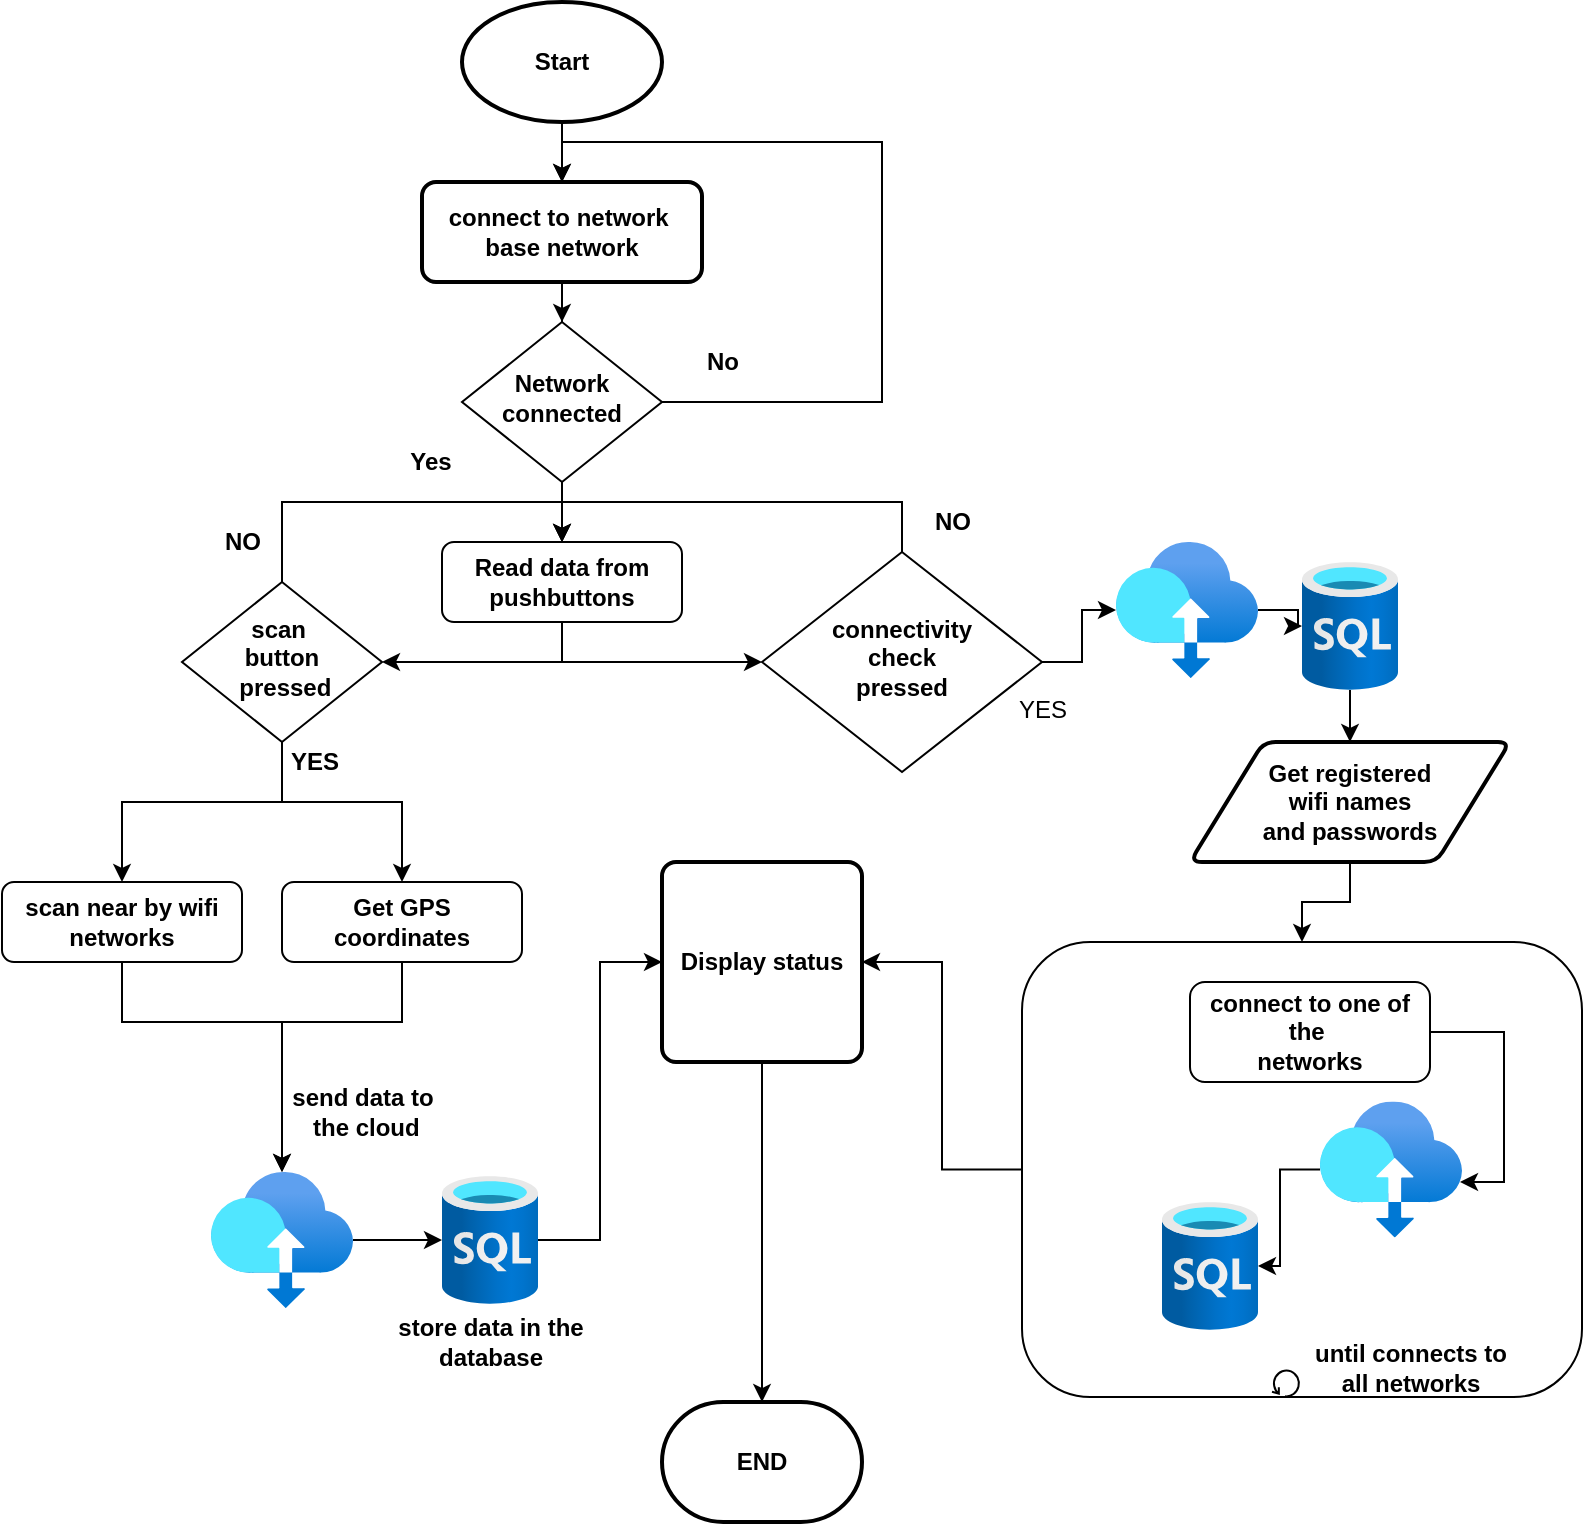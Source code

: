 <mxfile version="13.9.9" type="device"><diagram id="C5RBs43oDa-KdzZeNtuy" name="Page-1"><mxGraphModel dx="1217" dy="720" grid="1" gridSize="10" guides="1" tooltips="1" connect="1" arrows="1" fold="1" page="1" pageScale="1" pageWidth="827" pageHeight="1169" math="0" shadow="0"><root><mxCell id="WIyWlLk6GJQsqaUBKTNV-0"/><mxCell id="WIyWlLk6GJQsqaUBKTNV-1" parent="WIyWlLk6GJQsqaUBKTNV-0"/><mxCell id="KblCZh8RtVgxRyF2Rxlv-5" style="edgeStyle=orthogonalEdgeStyle;rounded=0;orthogonalLoop=1;jettySize=auto;html=1;entryX=0.5;entryY=0;entryDx=0;entryDy=0;fontStyle=1" edge="1" parent="WIyWlLk6GJQsqaUBKTNV-1" source="WIyWlLk6GJQsqaUBKTNV-6" target="KblCZh8RtVgxRyF2Rxlv-2"><mxGeometry relative="1" as="geometry"><Array as="points"><mxPoint x="450" y="110"/><mxPoint x="290" y="110"/></Array></mxGeometry></mxCell><mxCell id="KblCZh8RtVgxRyF2Rxlv-6" value="" style="edgeStyle=orthogonalEdgeStyle;rounded=0;orthogonalLoop=1;jettySize=auto;html=1;fontStyle=1" edge="1" parent="WIyWlLk6GJQsqaUBKTNV-1" source="WIyWlLk6GJQsqaUBKTNV-6" target="WIyWlLk6GJQsqaUBKTNV-7"><mxGeometry relative="1" as="geometry"/></mxCell><mxCell id="WIyWlLk6GJQsqaUBKTNV-6" value="Network connected" style="rhombus;whiteSpace=wrap;html=1;shadow=0;fontFamily=Helvetica;fontSize=12;align=center;strokeWidth=1;spacing=6;spacingTop=-4;fontStyle=1" parent="WIyWlLk6GJQsqaUBKTNV-1" vertex="1"><mxGeometry x="240" y="200" width="100" height="80" as="geometry"/></mxCell><mxCell id="KblCZh8RtVgxRyF2Rxlv-31" style="edgeStyle=orthogonalEdgeStyle;rounded=0;orthogonalLoop=1;jettySize=auto;html=1;entryX=1;entryY=0.5;entryDx=0;entryDy=0;fontStyle=1" edge="1" parent="WIyWlLk6GJQsqaUBKTNV-1" source="WIyWlLk6GJQsqaUBKTNV-7" target="WIyWlLk6GJQsqaUBKTNV-10"><mxGeometry relative="1" as="geometry"><Array as="points"><mxPoint x="290" y="370"/></Array></mxGeometry></mxCell><mxCell id="KblCZh8RtVgxRyF2Rxlv-32" style="edgeStyle=orthogonalEdgeStyle;rounded=0;orthogonalLoop=1;jettySize=auto;html=1;entryX=0;entryY=0.5;entryDx=0;entryDy=0;fontStyle=1" edge="1" parent="WIyWlLk6GJQsqaUBKTNV-1" source="WIyWlLk6GJQsqaUBKTNV-7" target="KblCZh8RtVgxRyF2Rxlv-26"><mxGeometry relative="1" as="geometry"><Array as="points"><mxPoint x="290" y="370"/><mxPoint x="380" y="370"/></Array></mxGeometry></mxCell><mxCell id="WIyWlLk6GJQsqaUBKTNV-7" value="Read data from&lt;br&gt;pushbuttons" style="rounded=1;whiteSpace=wrap;html=1;fontSize=12;glass=0;strokeWidth=1;shadow=0;fontStyle=1" parent="WIyWlLk6GJQsqaUBKTNV-1" vertex="1"><mxGeometry x="230" y="310" width="120" height="40" as="geometry"/></mxCell><mxCell id="KblCZh8RtVgxRyF2Rxlv-7" style="edgeStyle=orthogonalEdgeStyle;rounded=0;orthogonalLoop=1;jettySize=auto;html=1;entryX=0.5;entryY=0;entryDx=0;entryDy=0;exitX=0.5;exitY=0;exitDx=0;exitDy=0;fontStyle=1" edge="1" parent="WIyWlLk6GJQsqaUBKTNV-1" source="WIyWlLk6GJQsqaUBKTNV-10" target="WIyWlLk6GJQsqaUBKTNV-7"><mxGeometry relative="1" as="geometry"><Array as="points"><mxPoint x="150" y="290"/><mxPoint x="290" y="290"/></Array></mxGeometry></mxCell><mxCell id="KblCZh8RtVgxRyF2Rxlv-8" style="edgeStyle=orthogonalEdgeStyle;rounded=0;orthogonalLoop=1;jettySize=auto;html=1;exitX=0.5;exitY=1;exitDx=0;exitDy=0;entryX=0.5;entryY=0;entryDx=0;entryDy=0;fontStyle=1" edge="1" parent="WIyWlLk6GJQsqaUBKTNV-1" source="WIyWlLk6GJQsqaUBKTNV-10" target="WIyWlLk6GJQsqaUBKTNV-11"><mxGeometry relative="1" as="geometry"><Array as="points"><mxPoint x="150" y="440"/><mxPoint x="70" y="440"/></Array></mxGeometry></mxCell><mxCell id="KblCZh8RtVgxRyF2Rxlv-9" style="edgeStyle=orthogonalEdgeStyle;rounded=0;orthogonalLoop=1;jettySize=auto;html=1;exitX=0.5;exitY=1;exitDx=0;exitDy=0;fontStyle=1" edge="1" parent="WIyWlLk6GJQsqaUBKTNV-1" source="WIyWlLk6GJQsqaUBKTNV-10" target="WIyWlLk6GJQsqaUBKTNV-12"><mxGeometry relative="1" as="geometry"><Array as="points"><mxPoint x="150" y="440"/><mxPoint x="210" y="440"/></Array></mxGeometry></mxCell><mxCell id="WIyWlLk6GJQsqaUBKTNV-10" value="scan&amp;nbsp;&lt;br&gt;button&lt;br&gt;&amp;nbsp;pressed" style="rhombus;whiteSpace=wrap;html=1;shadow=0;fontFamily=Helvetica;fontSize=12;align=center;strokeWidth=1;spacing=6;spacingTop=-4;fontStyle=1" parent="WIyWlLk6GJQsqaUBKTNV-1" vertex="1"><mxGeometry x="100" y="330" width="100" height="80" as="geometry"/></mxCell><mxCell id="KblCZh8RtVgxRyF2Rxlv-12" style="edgeStyle=orthogonalEdgeStyle;rounded=0;orthogonalLoop=1;jettySize=auto;html=1;fontStyle=1" edge="1" parent="WIyWlLk6GJQsqaUBKTNV-1" source="WIyWlLk6GJQsqaUBKTNV-11" target="KblCZh8RtVgxRyF2Rxlv-10"><mxGeometry relative="1" as="geometry"><Array as="points"><mxPoint x="70" y="550"/><mxPoint x="150" y="550"/></Array></mxGeometry></mxCell><mxCell id="WIyWlLk6GJQsqaUBKTNV-11" value="scan near by wifi&lt;br&gt;networks" style="rounded=1;whiteSpace=wrap;html=1;fontSize=12;glass=0;strokeWidth=1;shadow=0;fontStyle=1" parent="WIyWlLk6GJQsqaUBKTNV-1" vertex="1"><mxGeometry x="10" y="480" width="120" height="40" as="geometry"/></mxCell><mxCell id="KblCZh8RtVgxRyF2Rxlv-13" style="edgeStyle=orthogonalEdgeStyle;rounded=0;orthogonalLoop=1;jettySize=auto;html=1;fontStyle=1" edge="1" parent="WIyWlLk6GJQsqaUBKTNV-1" source="WIyWlLk6GJQsqaUBKTNV-12" target="KblCZh8RtVgxRyF2Rxlv-10"><mxGeometry relative="1" as="geometry"><mxPoint x="150" y="580" as="targetPoint"/><Array as="points"><mxPoint x="210" y="550"/><mxPoint x="150" y="550"/></Array></mxGeometry></mxCell><mxCell id="WIyWlLk6GJQsqaUBKTNV-12" value="Get GPS coordinates" style="rounded=1;whiteSpace=wrap;html=1;fontSize=12;glass=0;strokeWidth=1;shadow=0;fontStyle=1" parent="WIyWlLk6GJQsqaUBKTNV-1" vertex="1"><mxGeometry x="150" y="480" width="120" height="40" as="geometry"/></mxCell><mxCell id="KblCZh8RtVgxRyF2Rxlv-4" value="" style="edgeStyle=orthogonalEdgeStyle;rounded=0;orthogonalLoop=1;jettySize=auto;html=1;fontStyle=1" edge="1" parent="WIyWlLk6GJQsqaUBKTNV-1" source="KblCZh8RtVgxRyF2Rxlv-1" target="KblCZh8RtVgxRyF2Rxlv-2"><mxGeometry relative="1" as="geometry"/></mxCell><mxCell id="KblCZh8RtVgxRyF2Rxlv-1" value="Start" style="strokeWidth=2;html=1;shape=mxgraph.flowchart.start_1;whiteSpace=wrap;fontStyle=1" vertex="1" parent="WIyWlLk6GJQsqaUBKTNV-1"><mxGeometry x="240" y="40" width="100" height="60" as="geometry"/></mxCell><mxCell id="KblCZh8RtVgxRyF2Rxlv-3" value="" style="edgeStyle=orthogonalEdgeStyle;rounded=0;orthogonalLoop=1;jettySize=auto;html=1;fontStyle=1" edge="1" parent="WIyWlLk6GJQsqaUBKTNV-1" source="KblCZh8RtVgxRyF2Rxlv-2" target="WIyWlLk6GJQsqaUBKTNV-6"><mxGeometry relative="1" as="geometry"/></mxCell><mxCell id="KblCZh8RtVgxRyF2Rxlv-2" value="connect to network&amp;nbsp;&lt;br&gt;base network" style="rounded=1;whiteSpace=wrap;html=1;absoluteArcSize=1;arcSize=14;strokeWidth=2;fontStyle=1" vertex="1" parent="WIyWlLk6GJQsqaUBKTNV-1"><mxGeometry x="220" y="130" width="140" height="50" as="geometry"/></mxCell><mxCell id="KblCZh8RtVgxRyF2Rxlv-15" value="" style="edgeStyle=orthogonalEdgeStyle;rounded=0;orthogonalLoop=1;jettySize=auto;html=1;fontStyle=1" edge="1" parent="WIyWlLk6GJQsqaUBKTNV-1" source="KblCZh8RtVgxRyF2Rxlv-10" target="KblCZh8RtVgxRyF2Rxlv-11"><mxGeometry relative="1" as="geometry"/></mxCell><mxCell id="KblCZh8RtVgxRyF2Rxlv-10" value="" style="aspect=fixed;html=1;points=[];align=center;image;fontSize=12;image=img/lib/azure2/storage/Data_Box.svg;fontStyle=1" vertex="1" parent="WIyWlLk6GJQsqaUBKTNV-1"><mxGeometry x="114.5" y="625" width="71" height="68" as="geometry"/></mxCell><mxCell id="KblCZh8RtVgxRyF2Rxlv-70" style="edgeStyle=orthogonalEdgeStyle;rounded=0;orthogonalLoop=1;jettySize=auto;html=1;entryX=0;entryY=0.5;entryDx=0;entryDy=0;fontStyle=1" edge="1" parent="WIyWlLk6GJQsqaUBKTNV-1" source="KblCZh8RtVgxRyF2Rxlv-11" target="KblCZh8RtVgxRyF2Rxlv-68"><mxGeometry relative="1" as="geometry"/></mxCell><mxCell id="KblCZh8RtVgxRyF2Rxlv-11" value="" style="aspect=fixed;html=1;points=[];align=center;image;fontSize=12;image=img/lib/azure2/databases/SQL_Database.svg;fontStyle=1" vertex="1" parent="WIyWlLk6GJQsqaUBKTNV-1"><mxGeometry x="230" y="627" width="48" height="64" as="geometry"/></mxCell><mxCell id="KblCZh8RtVgxRyF2Rxlv-16" value="send data to&lt;br&gt;&amp;nbsp;the cloud" style="text;html=1;align=center;verticalAlign=middle;resizable=0;points=[];autosize=1;fontStyle=1" vertex="1" parent="WIyWlLk6GJQsqaUBKTNV-1"><mxGeometry x="145" y="580" width="90" height="30" as="geometry"/></mxCell><mxCell id="KblCZh8RtVgxRyF2Rxlv-17" value="store data in the &lt;br&gt;database" style="text;html=1;align=center;verticalAlign=middle;resizable=0;points=[];autosize=1;fontStyle=1" vertex="1" parent="WIyWlLk6GJQsqaUBKTNV-1"><mxGeometry x="199" y="695" width="110" height="30" as="geometry"/></mxCell><mxCell id="KblCZh8RtVgxRyF2Rxlv-18" value="NO" style="text;html=1;align=center;verticalAlign=middle;resizable=0;points=[];autosize=1;fontStyle=1" vertex="1" parent="WIyWlLk6GJQsqaUBKTNV-1"><mxGeometry x="115" y="300" width="30" height="20" as="geometry"/></mxCell><mxCell id="KblCZh8RtVgxRyF2Rxlv-19" value="YES" style="text;html=1;align=center;verticalAlign=middle;resizable=0;points=[];autosize=1;fontStyle=1" vertex="1" parent="WIyWlLk6GJQsqaUBKTNV-1"><mxGeometry x="145.5" y="410" width="40" height="20" as="geometry"/></mxCell><mxCell id="KblCZh8RtVgxRyF2Rxlv-20" value="END" style="strokeWidth=2;html=1;shape=mxgraph.flowchart.terminator;whiteSpace=wrap;fontStyle=1" vertex="1" parent="WIyWlLk6GJQsqaUBKTNV-1"><mxGeometry x="340" y="740" width="100" height="60" as="geometry"/></mxCell><mxCell id="KblCZh8RtVgxRyF2Rxlv-33" style="edgeStyle=orthogonalEdgeStyle;rounded=0;orthogonalLoop=1;jettySize=auto;html=1;entryX=0.5;entryY=0;entryDx=0;entryDy=0;fontStyle=1" edge="1" parent="WIyWlLk6GJQsqaUBKTNV-1" source="KblCZh8RtVgxRyF2Rxlv-26" target="WIyWlLk6GJQsqaUBKTNV-7"><mxGeometry relative="1" as="geometry"><Array as="points"><mxPoint x="460" y="290"/><mxPoint x="290" y="290"/></Array></mxGeometry></mxCell><mxCell id="KblCZh8RtVgxRyF2Rxlv-37" style="edgeStyle=orthogonalEdgeStyle;rounded=0;orthogonalLoop=1;jettySize=auto;html=1;fontStyle=1" edge="1" parent="WIyWlLk6GJQsqaUBKTNV-1" source="KblCZh8RtVgxRyF2Rxlv-26" target="KblCZh8RtVgxRyF2Rxlv-36"><mxGeometry relative="1" as="geometry"/></mxCell><mxCell id="KblCZh8RtVgxRyF2Rxlv-26" value="connectivity &lt;br&gt;check&lt;br&gt;pressed" style="rhombus;whiteSpace=wrap;html=1;shadow=0;fontFamily=Helvetica;fontSize=12;align=center;strokeWidth=1;spacing=6;spacingTop=-4;fontStyle=1" vertex="1" parent="WIyWlLk6GJQsqaUBKTNV-1"><mxGeometry x="390" y="315" width="140" height="110" as="geometry"/></mxCell><mxCell id="KblCZh8RtVgxRyF2Rxlv-49" value="" style="edgeStyle=orthogonalEdgeStyle;rounded=0;orthogonalLoop=1;jettySize=auto;html=1;fontStyle=1" edge="1" parent="WIyWlLk6GJQsqaUBKTNV-1" source="KblCZh8RtVgxRyF2Rxlv-34" target="KblCZh8RtVgxRyF2Rxlv-48"><mxGeometry relative="1" as="geometry"/></mxCell><mxCell id="KblCZh8RtVgxRyF2Rxlv-34" value="" style="aspect=fixed;html=1;points=[];align=center;image;fontSize=12;image=img/lib/azure2/databases/SQL_Database.svg;fontStyle=1" vertex="1" parent="WIyWlLk6GJQsqaUBKTNV-1"><mxGeometry x="660" y="320" width="48" height="64" as="geometry"/></mxCell><mxCell id="KblCZh8RtVgxRyF2Rxlv-47" value="" style="edgeStyle=orthogonalEdgeStyle;rounded=0;orthogonalLoop=1;jettySize=auto;html=1;fontStyle=1" edge="1" parent="WIyWlLk6GJQsqaUBKTNV-1" source="KblCZh8RtVgxRyF2Rxlv-36" target="KblCZh8RtVgxRyF2Rxlv-34"><mxGeometry relative="1" as="geometry"/></mxCell><mxCell id="KblCZh8RtVgxRyF2Rxlv-36" value="" style="aspect=fixed;html=1;points=[];align=center;image;fontSize=12;image=img/lib/azure2/storage/Data_Box.svg;fontStyle=1" vertex="1" parent="WIyWlLk6GJQsqaUBKTNV-1"><mxGeometry x="567" y="310" width="71" height="68" as="geometry"/></mxCell><mxCell id="KblCZh8RtVgxRyF2Rxlv-58" style="edgeStyle=orthogonalEdgeStyle;rounded=0;orthogonalLoop=1;jettySize=auto;html=1;entryX=0.5;entryY=0;entryDx=0;entryDy=0;fontStyle=1" edge="1" parent="WIyWlLk6GJQsqaUBKTNV-1" source="KblCZh8RtVgxRyF2Rxlv-48" target="KblCZh8RtVgxRyF2Rxlv-51"><mxGeometry relative="1" as="geometry"/></mxCell><mxCell id="KblCZh8RtVgxRyF2Rxlv-48" value="Get registered&lt;br&gt;wifi names &lt;br&gt;and passwords" style="shape=parallelogram;html=1;strokeWidth=2;perimeter=parallelogramPerimeter;whiteSpace=wrap;rounded=1;arcSize=12;size=0.23;fontStyle=1" vertex="1" parent="WIyWlLk6GJQsqaUBKTNV-1"><mxGeometry x="604" y="410" width="160" height="60" as="geometry"/></mxCell><mxCell id="KblCZh8RtVgxRyF2Rxlv-69" style="edgeStyle=orthogonalEdgeStyle;rounded=0;orthogonalLoop=1;jettySize=auto;html=1;entryX=1;entryY=0.5;entryDx=0;entryDy=0;fontStyle=1" edge="1" parent="WIyWlLk6GJQsqaUBKTNV-1" source="KblCZh8RtVgxRyF2Rxlv-51" target="KblCZh8RtVgxRyF2Rxlv-68"><mxGeometry relative="1" as="geometry"/></mxCell><mxCell id="KblCZh8RtVgxRyF2Rxlv-51" value="" style="html=1;whiteSpace=wrap;rounded=1;dropTarget=0;fillColor=none;fontStyle=1" vertex="1" parent="WIyWlLk6GJQsqaUBKTNV-1"><mxGeometry x="520" y="510" width="280" height="227.5" as="geometry"/></mxCell><mxCell id="KblCZh8RtVgxRyF2Rxlv-52" value="" style="html=1;shape=mxgraph.bpmn.loop;outlineConnect=0;fontStyle=1" vertex="1" parent="KblCZh8RtVgxRyF2Rxlv-51"><mxGeometry x="0.5" y="1" width="14" height="14" relative="1" as="geometry"><mxPoint x="-15" y="-14" as="offset"/></mxGeometry></mxCell><mxCell id="KblCZh8RtVgxRyF2Rxlv-62" style="edgeStyle=orthogonalEdgeStyle;rounded=0;orthogonalLoop=1;jettySize=auto;html=1;entryX=0.986;entryY=0.592;entryDx=0;entryDy=0;entryPerimeter=0;fontStyle=1" edge="1" parent="WIyWlLk6GJQsqaUBKTNV-1" source="KblCZh8RtVgxRyF2Rxlv-55" target="KblCZh8RtVgxRyF2Rxlv-59"><mxGeometry relative="1" as="geometry"><Array as="points"><mxPoint x="761" y="555"/><mxPoint x="761" y="630"/></Array></mxGeometry></mxCell><mxCell id="KblCZh8RtVgxRyF2Rxlv-55" value="connect to one of the&amp;nbsp;&lt;br&gt;networks" style="rounded=1;whiteSpace=wrap;html=1;fontStyle=1" vertex="1" parent="WIyWlLk6GJQsqaUBKTNV-1"><mxGeometry x="604" y="530" width="120" height="50" as="geometry"/></mxCell><mxCell id="KblCZh8RtVgxRyF2Rxlv-56" style="edgeStyle=orthogonalEdgeStyle;rounded=0;orthogonalLoop=1;jettySize=auto;html=1;exitX=0.5;exitY=1;exitDx=0;exitDy=0;fontStyle=1" edge="1" parent="WIyWlLk6GJQsqaUBKTNV-1" source="KblCZh8RtVgxRyF2Rxlv-55" target="KblCZh8RtVgxRyF2Rxlv-55"><mxGeometry relative="1" as="geometry"/></mxCell><mxCell id="KblCZh8RtVgxRyF2Rxlv-64" value="" style="edgeStyle=orthogonalEdgeStyle;rounded=0;orthogonalLoop=1;jettySize=auto;html=1;fontStyle=1" edge="1" parent="WIyWlLk6GJQsqaUBKTNV-1" source="KblCZh8RtVgxRyF2Rxlv-59" target="KblCZh8RtVgxRyF2Rxlv-63"><mxGeometry relative="1" as="geometry"/></mxCell><mxCell id="KblCZh8RtVgxRyF2Rxlv-59" value="" style="aspect=fixed;html=1;points=[];align=center;image;fontSize=12;image=img/lib/azure2/storage/Data_Box.svg;fontStyle=1" vertex="1" parent="WIyWlLk6GJQsqaUBKTNV-1"><mxGeometry x="669" y="589.75" width="71" height="68" as="geometry"/></mxCell><mxCell id="KblCZh8RtVgxRyF2Rxlv-63" value="" style="aspect=fixed;html=1;points=[];align=center;image;fontSize=12;image=img/lib/azure2/databases/SQL_Database.svg;fontStyle=1" vertex="1" parent="WIyWlLk6GJQsqaUBKTNV-1"><mxGeometry x="590" y="640" width="48" height="64" as="geometry"/></mxCell><mxCell id="KblCZh8RtVgxRyF2Rxlv-65" value="until connects to &lt;br&gt;all networks" style="text;html=1;align=center;verticalAlign=middle;resizable=0;points=[];autosize=1;fontStyle=1" vertex="1" parent="WIyWlLk6GJQsqaUBKTNV-1"><mxGeometry x="659" y="707.5" width="110" height="30" as="geometry"/></mxCell><mxCell id="KblCZh8RtVgxRyF2Rxlv-66" value="NO" style="text;html=1;align=center;verticalAlign=middle;resizable=0;points=[];autosize=1;fontStyle=1" vertex="1" parent="WIyWlLk6GJQsqaUBKTNV-1"><mxGeometry x="470" y="290" width="30" height="20" as="geometry"/></mxCell><mxCell id="KblCZh8RtVgxRyF2Rxlv-71" style="edgeStyle=orthogonalEdgeStyle;rounded=0;orthogonalLoop=1;jettySize=auto;html=1;entryX=0.5;entryY=0;entryDx=0;entryDy=0;entryPerimeter=0;fontStyle=1" edge="1" parent="WIyWlLk6GJQsqaUBKTNV-1" source="KblCZh8RtVgxRyF2Rxlv-68" target="KblCZh8RtVgxRyF2Rxlv-20"><mxGeometry relative="1" as="geometry"/></mxCell><mxCell id="KblCZh8RtVgxRyF2Rxlv-68" value="Display status" style="rounded=1;whiteSpace=wrap;html=1;absoluteArcSize=1;arcSize=14;strokeWidth=2;fontStyle=1" vertex="1" parent="WIyWlLk6GJQsqaUBKTNV-1"><mxGeometry x="340" y="470" width="100" height="100" as="geometry"/></mxCell><mxCell id="KblCZh8RtVgxRyF2Rxlv-72" value="No" style="text;html=1;align=center;verticalAlign=middle;resizable=0;points=[];autosize=1;fontStyle=1" vertex="1" parent="WIyWlLk6GJQsqaUBKTNV-1"><mxGeometry x="355" y="210" width="30" height="20" as="geometry"/></mxCell><mxCell id="KblCZh8RtVgxRyF2Rxlv-73" value="Yes" style="text;html=1;align=center;verticalAlign=middle;resizable=0;points=[];autosize=1;fontStyle=1" vertex="1" parent="WIyWlLk6GJQsqaUBKTNV-1"><mxGeometry x="204" y="260" width="40" height="20" as="geometry"/></mxCell><mxCell id="KblCZh8RtVgxRyF2Rxlv-75" value="YES" style="text;html=1;align=center;verticalAlign=middle;resizable=0;points=[];autosize=1;" vertex="1" parent="WIyWlLk6GJQsqaUBKTNV-1"><mxGeometry x="510" y="384" width="40" height="20" as="geometry"/></mxCell></root></mxGraphModel></diagram></mxfile>